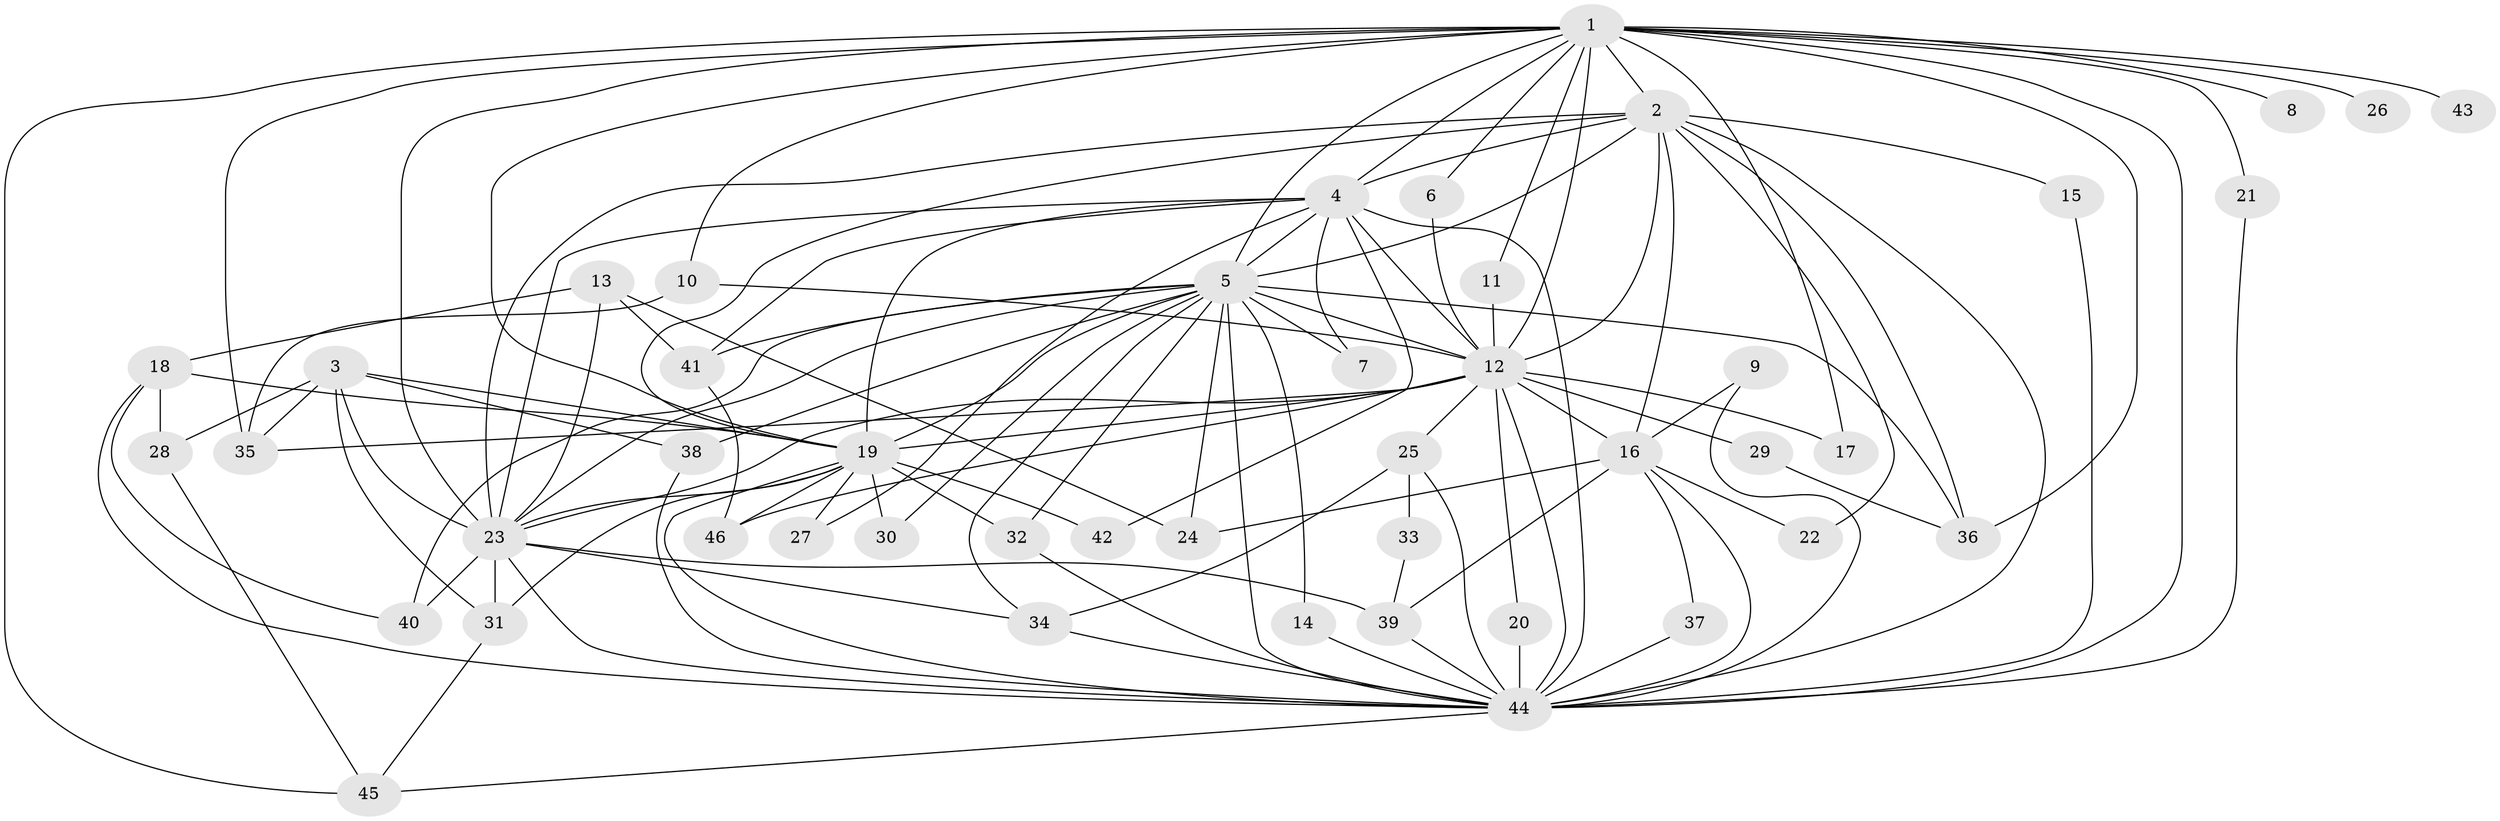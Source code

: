 // original degree distribution, {18: 0.027777777777777776, 15: 0.027777777777777776, 16: 0.013888888888888888, 20: 0.013888888888888888, 27: 0.013888888888888888, 11: 0.013888888888888888, 21: 0.013888888888888888, 12: 0.013888888888888888, 4: 0.1388888888888889, 3: 0.1527777777777778, 6: 0.013888888888888888, 2: 0.5416666666666666, 8: 0.013888888888888888}
// Generated by graph-tools (version 1.1) at 2025/36/03/04/25 23:36:15]
// undirected, 46 vertices, 117 edges
graph export_dot {
  node [color=gray90,style=filled];
  1;
  2;
  3;
  4;
  5;
  6;
  7;
  8;
  9;
  10;
  11;
  12;
  13;
  14;
  15;
  16;
  17;
  18;
  19;
  20;
  21;
  22;
  23;
  24;
  25;
  26;
  27;
  28;
  29;
  30;
  31;
  32;
  33;
  34;
  35;
  36;
  37;
  38;
  39;
  40;
  41;
  42;
  43;
  44;
  45;
  46;
  1 -- 2 [weight=4.0];
  1 -- 4 [weight=2.0];
  1 -- 5 [weight=2.0];
  1 -- 6 [weight=1.0];
  1 -- 8 [weight=2.0];
  1 -- 10 [weight=1.0];
  1 -- 11 [weight=1.0];
  1 -- 12 [weight=2.0];
  1 -- 17 [weight=1.0];
  1 -- 19 [weight=2.0];
  1 -- 21 [weight=1.0];
  1 -- 23 [weight=3.0];
  1 -- 26 [weight=2.0];
  1 -- 35 [weight=1.0];
  1 -- 36 [weight=1.0];
  1 -- 43 [weight=2.0];
  1 -- 44 [weight=2.0];
  1 -- 45 [weight=1.0];
  2 -- 4 [weight=2.0];
  2 -- 5 [weight=3.0];
  2 -- 12 [weight=2.0];
  2 -- 15 [weight=1.0];
  2 -- 16 [weight=1.0];
  2 -- 19 [weight=2.0];
  2 -- 22 [weight=1.0];
  2 -- 23 [weight=2.0];
  2 -- 36 [weight=1.0];
  2 -- 44 [weight=2.0];
  3 -- 19 [weight=1.0];
  3 -- 23 [weight=1.0];
  3 -- 28 [weight=1.0];
  3 -- 31 [weight=1.0];
  3 -- 35 [weight=1.0];
  3 -- 38 [weight=1.0];
  4 -- 5 [weight=1.0];
  4 -- 7 [weight=1.0];
  4 -- 12 [weight=2.0];
  4 -- 19 [weight=2.0];
  4 -- 23 [weight=1.0];
  4 -- 27 [weight=1.0];
  4 -- 41 [weight=1.0];
  4 -- 42 [weight=1.0];
  4 -- 44 [weight=1.0];
  5 -- 7 [weight=1.0];
  5 -- 12 [weight=1.0];
  5 -- 14 [weight=1.0];
  5 -- 19 [weight=1.0];
  5 -- 23 [weight=1.0];
  5 -- 24 [weight=1.0];
  5 -- 30 [weight=1.0];
  5 -- 32 [weight=1.0];
  5 -- 34 [weight=1.0];
  5 -- 36 [weight=1.0];
  5 -- 38 [weight=1.0];
  5 -- 40 [weight=1.0];
  5 -- 41 [weight=1.0];
  5 -- 44 [weight=1.0];
  6 -- 12 [weight=1.0];
  9 -- 16 [weight=1.0];
  9 -- 44 [weight=1.0];
  10 -- 12 [weight=1.0];
  10 -- 35 [weight=1.0];
  11 -- 12 [weight=1.0];
  12 -- 16 [weight=1.0];
  12 -- 17 [weight=1.0];
  12 -- 19 [weight=1.0];
  12 -- 20 [weight=1.0];
  12 -- 23 [weight=1.0];
  12 -- 25 [weight=1.0];
  12 -- 29 [weight=1.0];
  12 -- 35 [weight=1.0];
  12 -- 44 [weight=2.0];
  12 -- 46 [weight=1.0];
  13 -- 18 [weight=1.0];
  13 -- 23 [weight=1.0];
  13 -- 24 [weight=1.0];
  13 -- 41 [weight=1.0];
  14 -- 44 [weight=1.0];
  15 -- 44 [weight=1.0];
  16 -- 22 [weight=1.0];
  16 -- 24 [weight=1.0];
  16 -- 37 [weight=1.0];
  16 -- 39 [weight=1.0];
  16 -- 44 [weight=1.0];
  18 -- 19 [weight=1.0];
  18 -- 28 [weight=1.0];
  18 -- 40 [weight=1.0];
  18 -- 44 [weight=1.0];
  19 -- 23 [weight=1.0];
  19 -- 27 [weight=1.0];
  19 -- 30 [weight=1.0];
  19 -- 31 [weight=1.0];
  19 -- 32 [weight=1.0];
  19 -- 42 [weight=1.0];
  19 -- 44 [weight=1.0];
  19 -- 46 [weight=1.0];
  20 -- 44 [weight=1.0];
  21 -- 44 [weight=1.0];
  23 -- 31 [weight=1.0];
  23 -- 34 [weight=1.0];
  23 -- 39 [weight=1.0];
  23 -- 40 [weight=1.0];
  23 -- 44 [weight=2.0];
  25 -- 33 [weight=1.0];
  25 -- 34 [weight=1.0];
  25 -- 44 [weight=1.0];
  28 -- 45 [weight=1.0];
  29 -- 36 [weight=1.0];
  31 -- 45 [weight=1.0];
  32 -- 44 [weight=1.0];
  33 -- 39 [weight=1.0];
  34 -- 44 [weight=1.0];
  37 -- 44 [weight=1.0];
  38 -- 44 [weight=1.0];
  39 -- 44 [weight=1.0];
  41 -- 46 [weight=1.0];
  44 -- 45 [weight=1.0];
}
